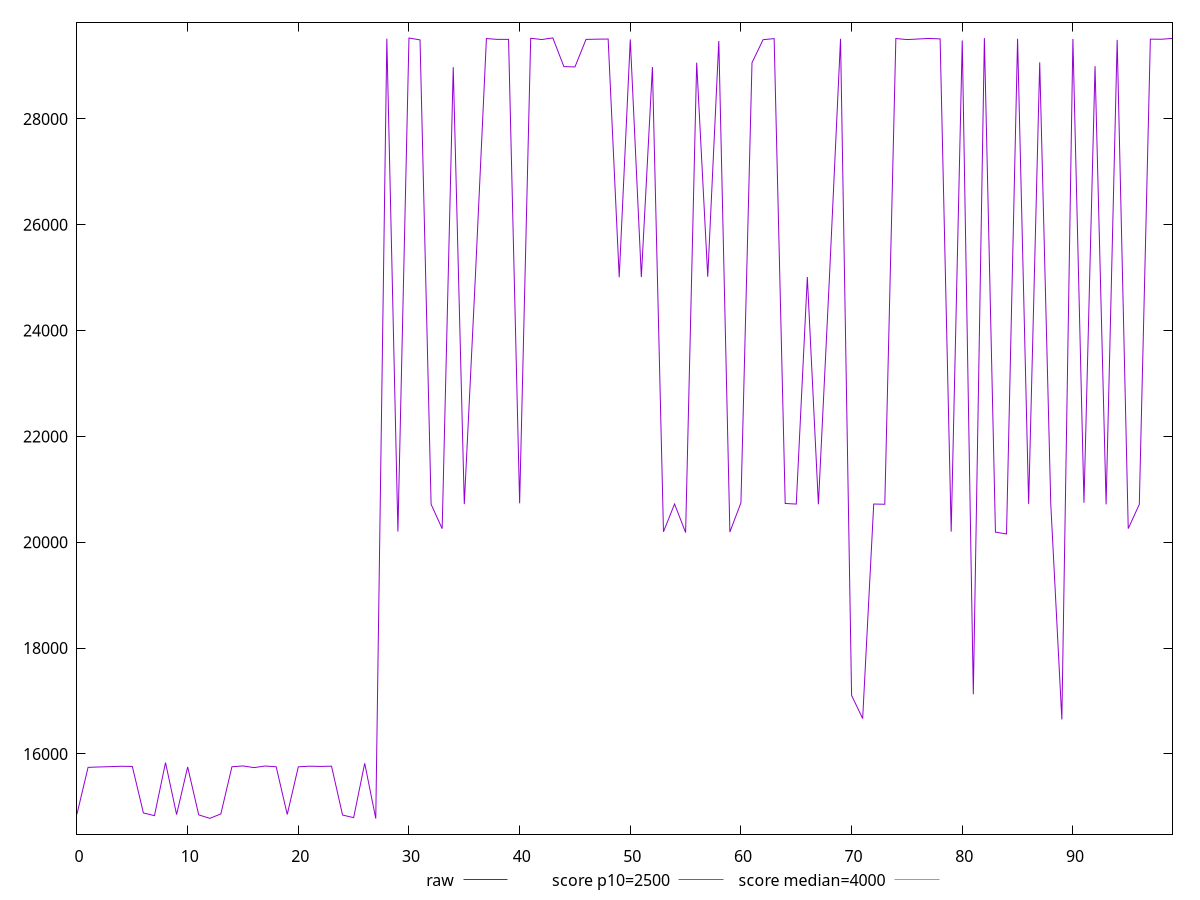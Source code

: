 reset

$raw <<EOF
0 14866.0248
1 15745.877999999997
2 15753.874999999998
3 15759.6566
4 15767.026400000004
5 15763.450800000004
6 14885.2746
7 14833.509600000001
8 15835.988199999996
9 14854.406399999996
10 15754.467799999999
11 14848.674900000005
12 14782.451350000003
13 14866.3947
14 15757.621600000006
15 15773.3862
16 15741.674600000002
17 15771.961400000004
18 15757.101799999999
19 14855.9307
20 15756.403800000004
21 15768.4116
22 15763.934000000001
23 15768.652000000002
24 14844.441000000003
25 14796.266700000004
26 15823.142050000004
27 14779.420749999997
28 29516.41800000002
29 20203.332150000006
30 29529.484049999995
31 29493.83819999999
32 20717.605
33 20257.017900000006
34 28978.956999999988
35 20721.6248
36 25015.434400000006
37 29519.331899999986
38 29503.317300000006
39 29504.01930000002
40 20735.699599999996
41 29524.1955
42 29500.832849999988
43 29531.422649999986
44 28988.656499999994
45 28983.224249999996
46 29503.325850000016
47 29507.824049999996
48 29510.0484
49 25008.663049999996
50 29502.626099999987
51 25011.61485
52 28980.691749999998
53 20198.16775
54 20723.6057
55 20184.1243
56 29062.63929999999
57 25017.922800000015
58 29473.64069999999
59 20193.480450000003
60 20746.24429999999
61 29063.118000000013
62 29497.533899999995
63 29518.015499999998
64 20733.413600000007
65 20721.8318
66 25012.507449999994
67 20717.605
68 25015.398299999993
69 29514.467099999987
70 17105.14395
71 16668.5837
72 20722.594800000006
73 20718.573300000007
74 29519.956199999993
75 29499.887699999996
76 29510.661300000003
77 29521.085100000008
78 29512.67084999999
79 20201.094950000006
80 29483.33745000001
81 17127.376349999995
82 29528.36655
83 20191.803500000005
84 20156.669850000002
85 29515.06724999999
86 20724.5118
87 29069.45550000001
88 20721.848600000005
89 16652.0663
90 29510.67839999999
91 20747.983099999998
92 28998.35425000001
93 20715.967700000005
94 29493.602100000015
95 20258.022900000004
96 20716.110599999996
97 29508.172800000008
98 29506.069200000013
99 29522.33954999999
EOF

set key outside below
set xrange [0:99]
set yrange [14484.380711999998:29826.462687999985]
set terminal svg size 640, 490 enhanced background rgb 'white'
set output "report_00007_2020-12-11T15:55:29.892Z/largest-contentful-paint/samples/pages+cached+nointeractive/raw/values.svg"

plot $raw title "raw" with line, \
     2500 title "score p10=2500", \
     4000 title "score median=4000"

reset
